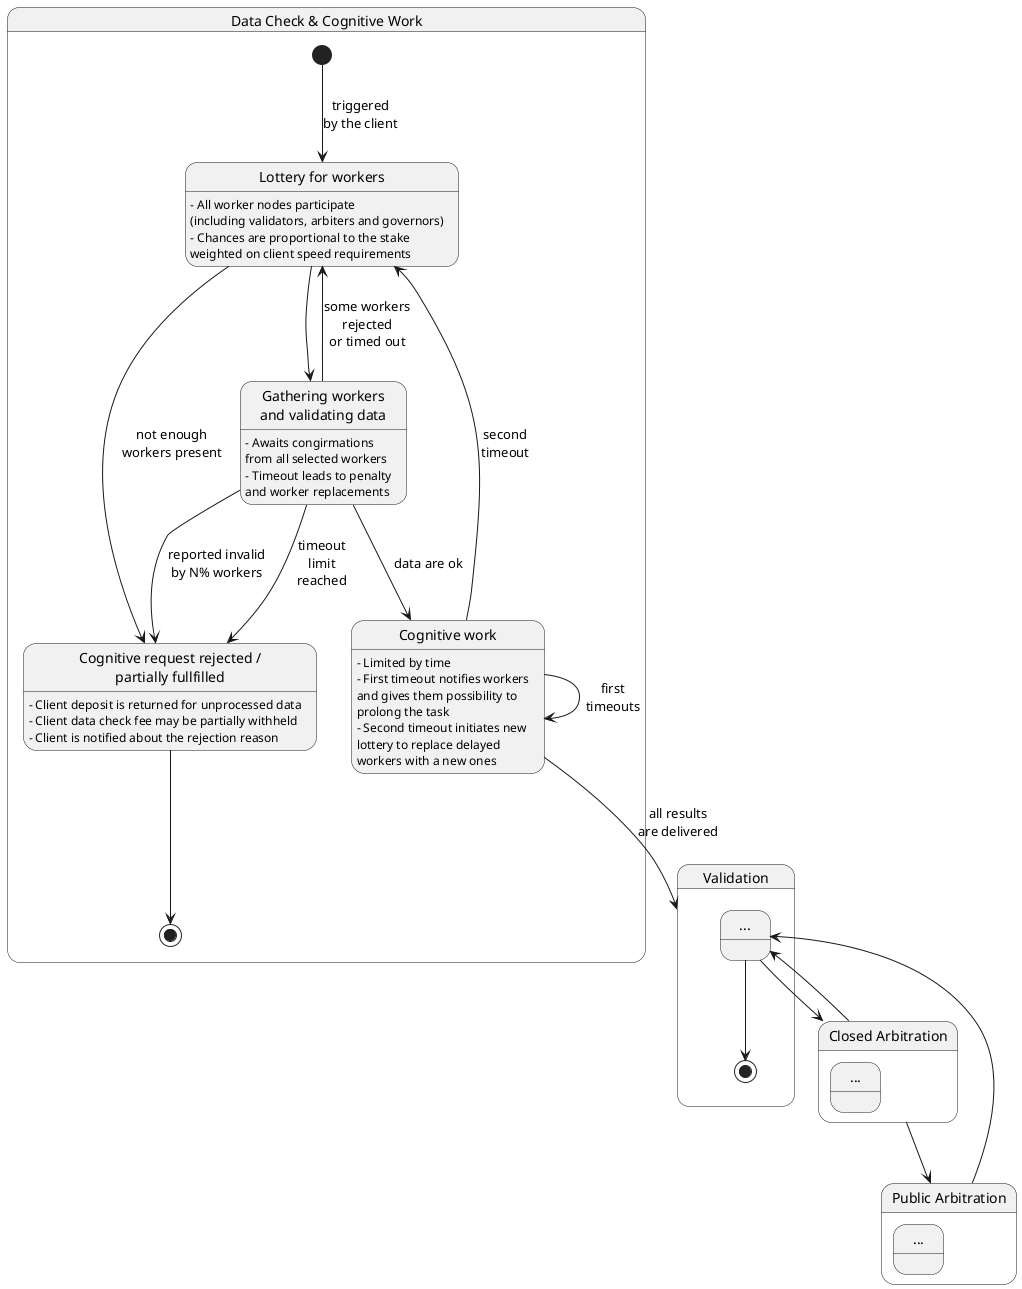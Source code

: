 @startuml
state "Data Check & Cognitive Work" as cognition {
  state "Lottery for workers" as lottery1
  state "Gathering workers\nand validating data" as wait1
  state "Cognitive request rejected /\npartially fullfilled" as rejected
  state "Cognitive work" as work

  lottery1: – All worker nodes participate
  lottery1:   (including validators, arbiters and governors)
  lottery1: – Chances are proportional to the stake
  lottery1:   weighted on client speed requirements

  wait1: – Awaits congirmations
  wait1:   from all selected workers
  wait1: – Timeout leads to penalty
  wait1:   and worker replacements

  rejected: – Client deposit is returned for unprocessed data
  rejected: – Client data check fee may be partially withheld
  rejected: – Client is notified about the rejection reason

  work: – Limited by time
  work: – First timeout notifies workers
  work:   and gives them possibility to
  work:   prolong the task
  work: – Second timeout initiates new
  work:   lottery to replace delayed
  work:   workers with a new ones

  [*] --> lottery1: triggered\nby the client
  lottery1 --> wait1
  lottery1 -right-> rejected: not enough\nworkers present
  wait1 --> lottery1: some workers\nrejected\nor timed out
  wait1 --> rejected: reported invalid\nby N% workers
  wait1 --> rejected: timeout\nlimit\nreached
  wait1 --> work: data are ok
  work --> work: first\ntimeouts
  work --> lottery1: second\ntimeout
  rejected --> [*]
}

state "Validation" as validation {
  state "..." as more1

  more1 --> [*]
}

state "Closed Arbitration" as closed {
  state "..." as more2
}

state "Public Arbitration" as public {
  state "..." as more3
}

work --> validation: all results\nare delivered
more1 --> closed
closed --> public
closed -up-> more1
public -up-> more1
@enduml
